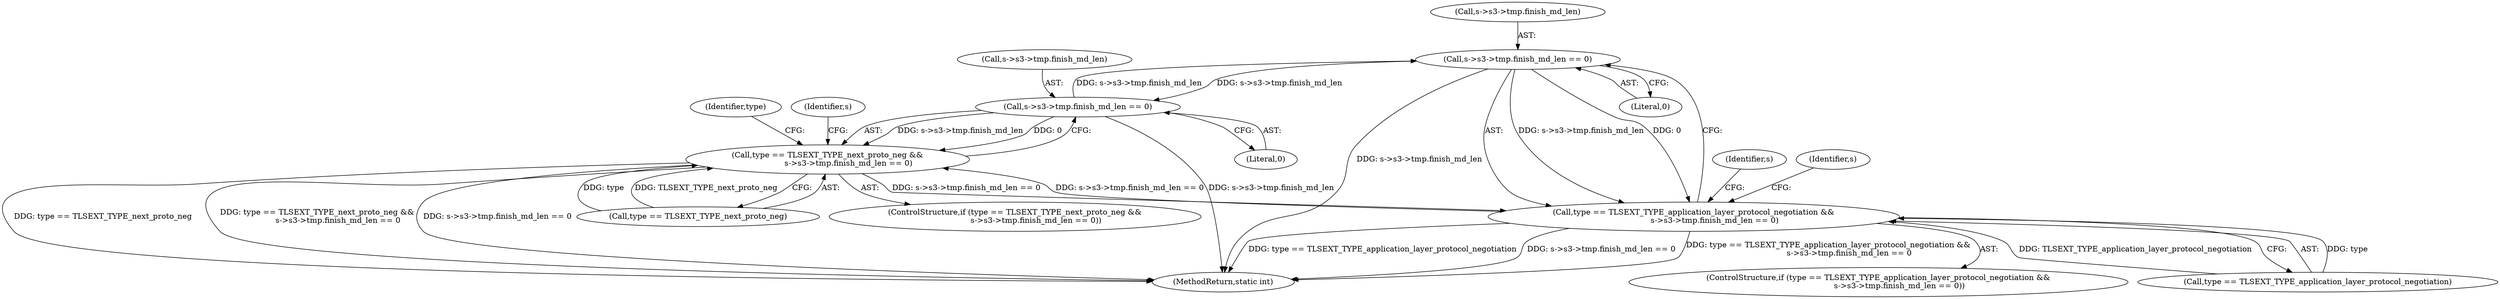 digraph "0_openssl_4ad93618d26a3ea23d36ad5498ff4f59eff3a4d2_7@pointer" {
"1000986" [label="(Call,s->s3->tmp.finish_md_len == 0)"];
"1000963" [label="(Call,s->s3->tmp.finish_md_len == 0)"];
"1000986" [label="(Call,s->s3->tmp.finish_md_len == 0)"];
"1000959" [label="(Call,type == TLSEXT_TYPE_next_proto_neg &&\n                 s->s3->tmp.finish_md_len == 0)"];
"1000982" [label="(Call,type == TLSEXT_TYPE_application_layer_protocol_negotiation &&\n                 s->s3->tmp.finish_md_len == 0)"];
"1000971" [label="(Literal,0)"];
"1000960" [label="(Call,type == TLSEXT_TYPE_next_proto_neg)"];
"1000986" [label="(Call,s->s3->tmp.finish_md_len == 0)"];
"1000987" [label="(Call,s->s3->tmp.finish_md_len)"];
"1000959" [label="(Call,type == TLSEXT_TYPE_next_proto_neg &&\n                 s->s3->tmp.finish_md_len == 0)"];
"1000964" [label="(Call,s->s3->tmp.finish_md_len)"];
"1000984" [label="(Identifier,type)"];
"1001099" [label="(MethodReturn,static int)"];
"1000981" [label="(ControlStructure,if (type == TLSEXT_TYPE_application_layer_protocol_negotiation &&\n                 s->s3->tmp.finish_md_len == 0))"];
"1000958" [label="(ControlStructure,if (type == TLSEXT_TYPE_next_proto_neg &&\n                 s->s3->tmp.finish_md_len == 0))"];
"1000982" [label="(Call,type == TLSEXT_TYPE_application_layer_protocol_negotiation &&\n                 s->s3->tmp.finish_md_len == 0)"];
"1000994" [label="(Literal,0)"];
"1000976" [label="(Identifier,s)"];
"1000999" [label="(Identifier,s)"];
"1000983" [label="(Call,type == TLSEXT_TYPE_application_layer_protocol_negotiation)"];
"1000963" [label="(Call,s->s3->tmp.finish_md_len == 0)"];
"1001009" [label="(Identifier,s)"];
"1000986" -> "1000982"  [label="AST: "];
"1000986" -> "1000994"  [label="CFG: "];
"1000987" -> "1000986"  [label="AST: "];
"1000994" -> "1000986"  [label="AST: "];
"1000982" -> "1000986"  [label="CFG: "];
"1000986" -> "1001099"  [label="DDG: s->s3->tmp.finish_md_len"];
"1000986" -> "1000963"  [label="DDG: s->s3->tmp.finish_md_len"];
"1000986" -> "1000982"  [label="DDG: s->s3->tmp.finish_md_len"];
"1000986" -> "1000982"  [label="DDG: 0"];
"1000963" -> "1000986"  [label="DDG: s->s3->tmp.finish_md_len"];
"1000963" -> "1000959"  [label="AST: "];
"1000963" -> "1000971"  [label="CFG: "];
"1000964" -> "1000963"  [label="AST: "];
"1000971" -> "1000963"  [label="AST: "];
"1000959" -> "1000963"  [label="CFG: "];
"1000963" -> "1001099"  [label="DDG: s->s3->tmp.finish_md_len"];
"1000963" -> "1000959"  [label="DDG: s->s3->tmp.finish_md_len"];
"1000963" -> "1000959"  [label="DDG: 0"];
"1000959" -> "1000958"  [label="AST: "];
"1000959" -> "1000960"  [label="CFG: "];
"1000960" -> "1000959"  [label="AST: "];
"1000976" -> "1000959"  [label="CFG: "];
"1000984" -> "1000959"  [label="CFG: "];
"1000959" -> "1001099"  [label="DDG: s->s3->tmp.finish_md_len == 0"];
"1000959" -> "1001099"  [label="DDG: type == TLSEXT_TYPE_next_proto_neg"];
"1000959" -> "1001099"  [label="DDG: type == TLSEXT_TYPE_next_proto_neg &&\n                 s->s3->tmp.finish_md_len == 0"];
"1000960" -> "1000959"  [label="DDG: type"];
"1000960" -> "1000959"  [label="DDG: TLSEXT_TYPE_next_proto_neg"];
"1000982" -> "1000959"  [label="DDG: s->s3->tmp.finish_md_len == 0"];
"1000959" -> "1000982"  [label="DDG: s->s3->tmp.finish_md_len == 0"];
"1000982" -> "1000981"  [label="AST: "];
"1000982" -> "1000983"  [label="CFG: "];
"1000983" -> "1000982"  [label="AST: "];
"1000999" -> "1000982"  [label="CFG: "];
"1001009" -> "1000982"  [label="CFG: "];
"1000982" -> "1001099"  [label="DDG: type == TLSEXT_TYPE_application_layer_protocol_negotiation &&\n                 s->s3->tmp.finish_md_len == 0"];
"1000982" -> "1001099"  [label="DDG: type == TLSEXT_TYPE_application_layer_protocol_negotiation"];
"1000982" -> "1001099"  [label="DDG: s->s3->tmp.finish_md_len == 0"];
"1000983" -> "1000982"  [label="DDG: type"];
"1000983" -> "1000982"  [label="DDG: TLSEXT_TYPE_application_layer_protocol_negotiation"];
}
